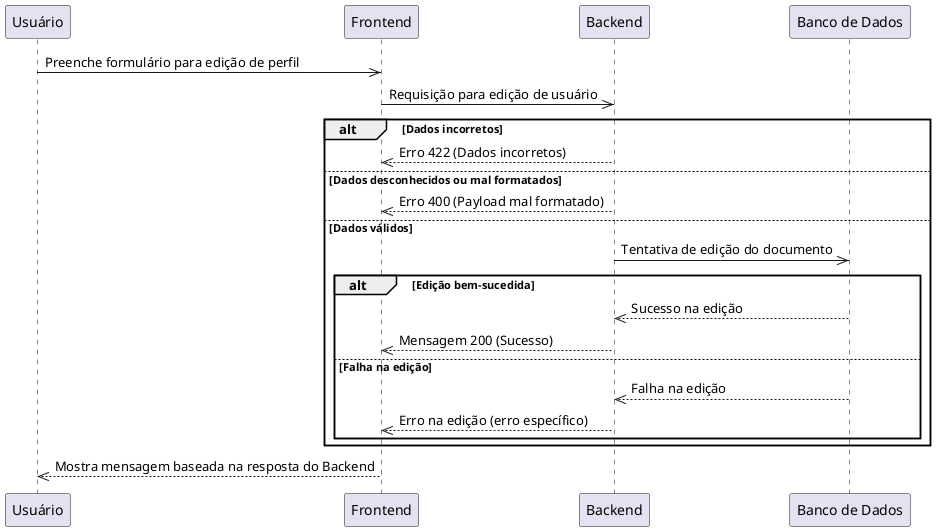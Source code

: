 @startuml
    participant Usuário as "Usuário"
    participant Frontend as "Frontend"
    participant Backend as "Backend"
    participant DB as "Banco de Dados"

    Usuário->>Frontend: Preenche formulário para edição de perfil
    Frontend->>Backend: Requisição para edição de usuário
    alt Dados incorretos
        Backend-->>Frontend: Erro 422 (Dados incorretos)
    else Dados desconhecidos ou mal formatados
        Backend-->>Frontend: Erro 400 (Payload mal formatado)
    else Dados válidos
        Backend->>DB: Tentativa de edição do documento
        alt Edição bem-sucedida
            DB-->>Backend: Sucesso na edição
            Backend-->>Frontend: Mensagem 200 (Sucesso)
        else Falha na edição
            DB-->>Backend: Falha na edição
            Backend-->>Frontend: Erro na edição (erro específico)
        end
    end
    Frontend-->>Usuário: Mostra mensagem baseada na resposta do Backend
@enduml